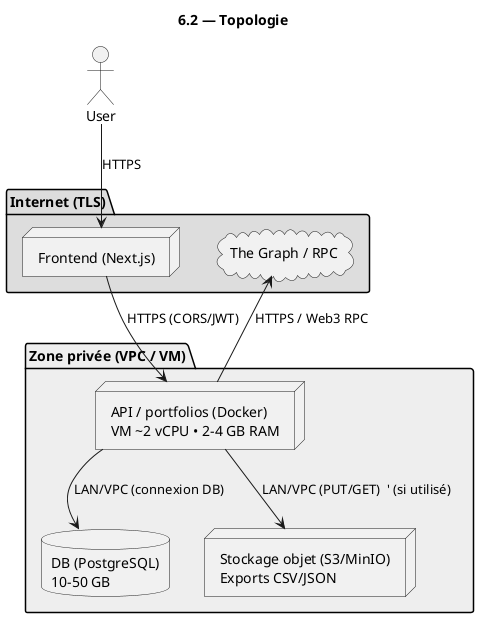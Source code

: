 @startuml
title 6.2 — Topologie 

actor User

package "Internet (TLS)" #DDDDDD {
  node "Frontend (Next.js)" as FE
  cloud "The Graph / RPC" as GRAPH
}

package "Zone privée (VPC / VM)" #EEEEEE {
  node "API / portfolios (Docker)\nVM ~2 vCPU • 2–4 GB RAM" as API
  database "DB (PostgreSQL)\n10–50 GB" as DB
  ' Optionnel :
  node "Stockage objet (S3/MinIO)\nExports CSV/JSON" as OBJ
}

User --> FE : HTTPS
FE --> API : HTTPS (CORS/JWT)
API --> DB  : LAN/VPC (connexion DB)
API --> GRAPH : HTTPS / Web3 RPC
API --> OBJ : LAN/VPC (PUT/GET)  ' (si utilisé)

@enduml
